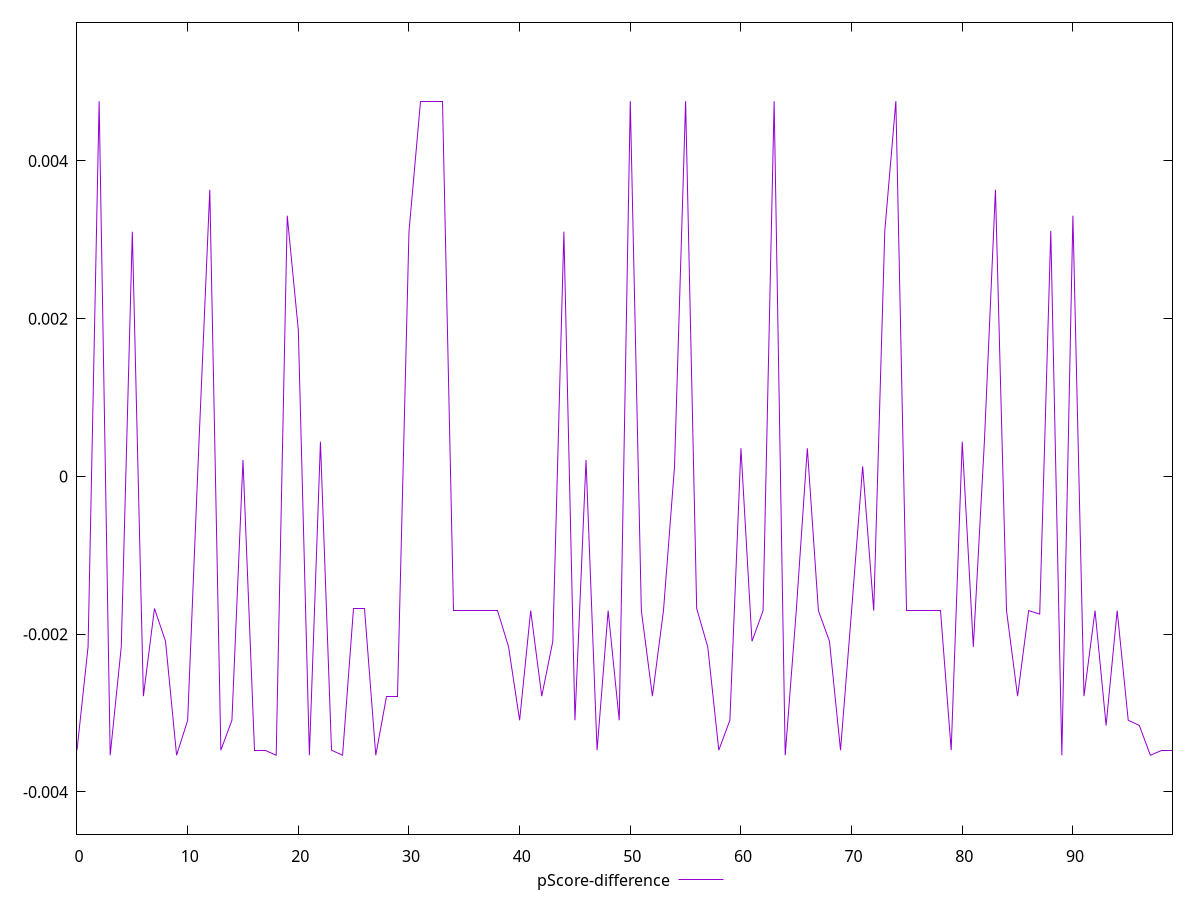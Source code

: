 reset

$pScoreDifference <<EOF
0 -0.0034701865671648395
1 -0.002159766831758985
2 0.004756921823850291
3 -0.0035342237039838013
4 -0.002159766831758985
5 0.003101998964545827
6 -0.00278493907145555
7 -0.0016737776258416263
8 -0.0020895812411806207
9 -0.0035342237039838013
10 -0.003090876689515392
11 0.0003579379723817229
12 0.0036335714165628974
13 -0.0034701865671648395
14 -0.003090876689515392
15 0.00020793976137547035
16 -0.0034701865671648395
17 -0.0034701865671648395
18 -0.0035342237039838013
19 0.003305399777234652
20 0.0018584647717995902
21 -0.0035342237039838013
22 0.0004395642370277515
23 -0.0034701865671648395
24 -0.0035342237039838013
25 -0.0016737776258416263
26 -0.0016737776258416263
27 -0.0035342237039838013
28 -0.00278493907145555
29 -0.00278493907145555
30 0.0031022719549900213
31 0.004756921823850291
32 0.004756921823850291
33 0.004756921823850291
34 -0.0017008933368568013
35 -0.0017008933368568013
36 -0.0017008933368568013
37 -0.0017008933368568013
38 -0.0017008933368568013
39 -0.002159766831758985
40 -0.003090876689515392
41 -0.0017008933368568013
42 -0.00278493907145555
43 -0.0020895812411806207
44 0.0031022719549900213
45 -0.003090876689515392
46 0.00020793976137547035
47 -0.0034701865671648395
48 -0.0017008933368568013
49 -0.003090876689515392
50 0.004756921823850291
51 -0.0017008933368568013
52 -0.00278493907145555
53 -0.0017008933368568013
54 0.0001273702765819014
55 0.004756921823850291
56 -0.0016737776258416263
57 -0.002159766831758985
58 -0.0034701865671648395
59 -0.003090876689515392
60 0.0003579379723817229
61 -0.0020895812411806207
62 -0.0017008933368568013
63 0.004756921823850291
64 -0.0035342237039838013
65 -0.0017008933368568013
66 0.0003579379723817229
67 -0.0017008933368568013
68 -0.002089581241180565
69 -0.0034701865671648395
70 -0.0017008933368568013
71 0.0001273702765819014
72 -0.0017008933368568013
73 0.0031118255667967887
74 0.004756921823850291
75 -0.0017008933368568013
76 -0.0017008933368568013
77 -0.0017008933368568013
78 -0.0017008933368568013
79 -0.0034701865671648395
80 0.0004395642370277515
81 -0.002159766831758985
82 0.0004395642370277515
83 0.0036335714165628974
84 -0.0017008933368568013
85 -0.00278493907145555
86 -0.0017008933368568013
87 -0.0017458288050108788
88 0.0031118255667967887
89 -0.0035342237039838013
90 0.003305399777234652
91 -0.00278493907145555
92 -0.0017008933368568013
93 -0.0031565958682220167
94 -0.0017008933368568013
95 -0.003090876689515392
96 -0.0031565958682220167
97 -0.0035342237039838013
98 -0.0034701865671648395
99 -0.0034701865671648395
EOF

set key outside below
set xrange [0:99]
set yrange [-0.004534223703983801:0.005756921823850291]
set trange [-0.004534223703983801:0.005756921823850291]
set terminal svg size 640, 500 enhanced background rgb 'white'
set output "report_00026_2021-02-22T21:38:55.199Z/cumulative-layout-shift/samples/pages+cached/pScore-difference/values.svg"

plot $pScoreDifference title "pScore-difference" with line

reset
